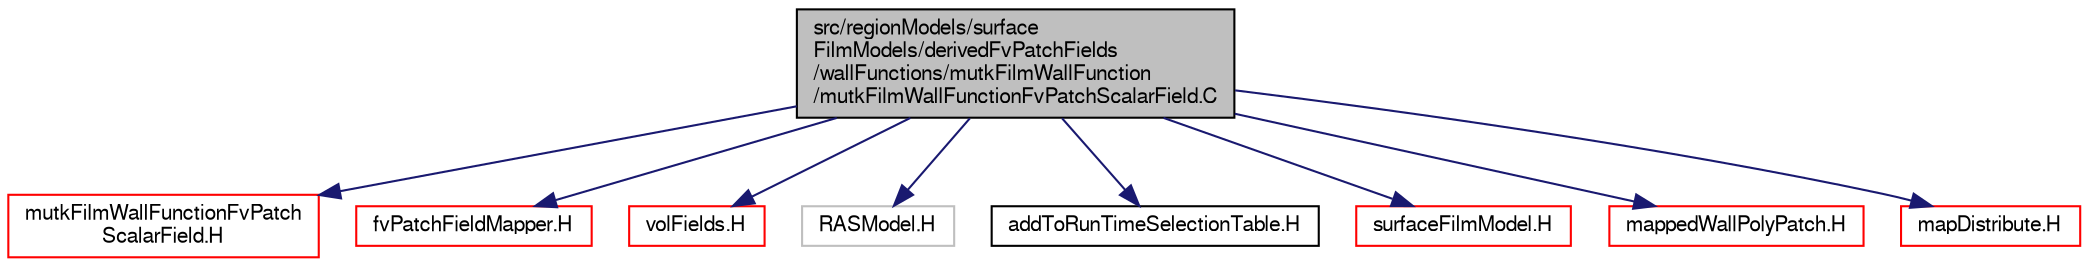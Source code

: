 digraph "src/regionModels/surfaceFilmModels/derivedFvPatchFields/wallFunctions/mutkFilmWallFunction/mutkFilmWallFunctionFvPatchScalarField.C"
{
  bgcolor="transparent";
  edge [fontname="FreeSans",fontsize="10",labelfontname="FreeSans",labelfontsize="10"];
  node [fontname="FreeSans",fontsize="10",shape=record];
  Node0 [label="src/regionModels/surface\lFilmModels/derivedFvPatchFields\l/wallFunctions/mutkFilmWallFunction\l/mutkFilmWallFunctionFvPatchScalarField.C",height=0.2,width=0.4,color="black", fillcolor="grey75", style="filled", fontcolor="black"];
  Node0 -> Node1 [color="midnightblue",fontsize="10",style="solid",fontname="FreeSans"];
  Node1 [label="mutkFilmWallFunctionFvPatch\lScalarField.H",height=0.2,width=0.4,color="red",URL="$a14168.html"];
  Node0 -> Node192 [color="midnightblue",fontsize="10",style="solid",fontname="FreeSans"];
  Node192 [label="fvPatchFieldMapper.H",height=0.2,width=0.4,color="red",URL="$a02468.html"];
  Node0 -> Node193 [color="midnightblue",fontsize="10",style="solid",fontname="FreeSans"];
  Node193 [label="volFields.H",height=0.2,width=0.4,color="red",URL="$a02750.html"];
  Node0 -> Node306 [color="midnightblue",fontsize="10",style="solid",fontname="FreeSans"];
  Node306 [label="RASModel.H",height=0.2,width=0.4,color="grey75"];
  Node0 -> Node307 [color="midnightblue",fontsize="10",style="solid",fontname="FreeSans"];
  Node307 [label="addToRunTimeSelectionTable.H",height=0.2,width=0.4,color="black",URL="$a09263.html",tooltip="Macros for easy insertion into run-time selection tables. "];
  Node0 -> Node308 [color="midnightblue",fontsize="10",style="solid",fontname="FreeSans"];
  Node308 [label="surfaceFilmModel.H",height=0.2,width=0.4,color="red",URL="$a14396.html"];
  Node0 -> Node337 [color="midnightblue",fontsize="10",style="solid",fontname="FreeSans"];
  Node337 [label="mappedWallPolyPatch.H",height=0.2,width=0.4,color="red",URL="$a07619.html"];
  Node0 -> Node339 [color="midnightblue",fontsize="10",style="solid",fontname="FreeSans"];
  Node339 [label="mapDistribute.H",height=0.2,width=0.4,color="red",URL="$a11576.html"];
}
